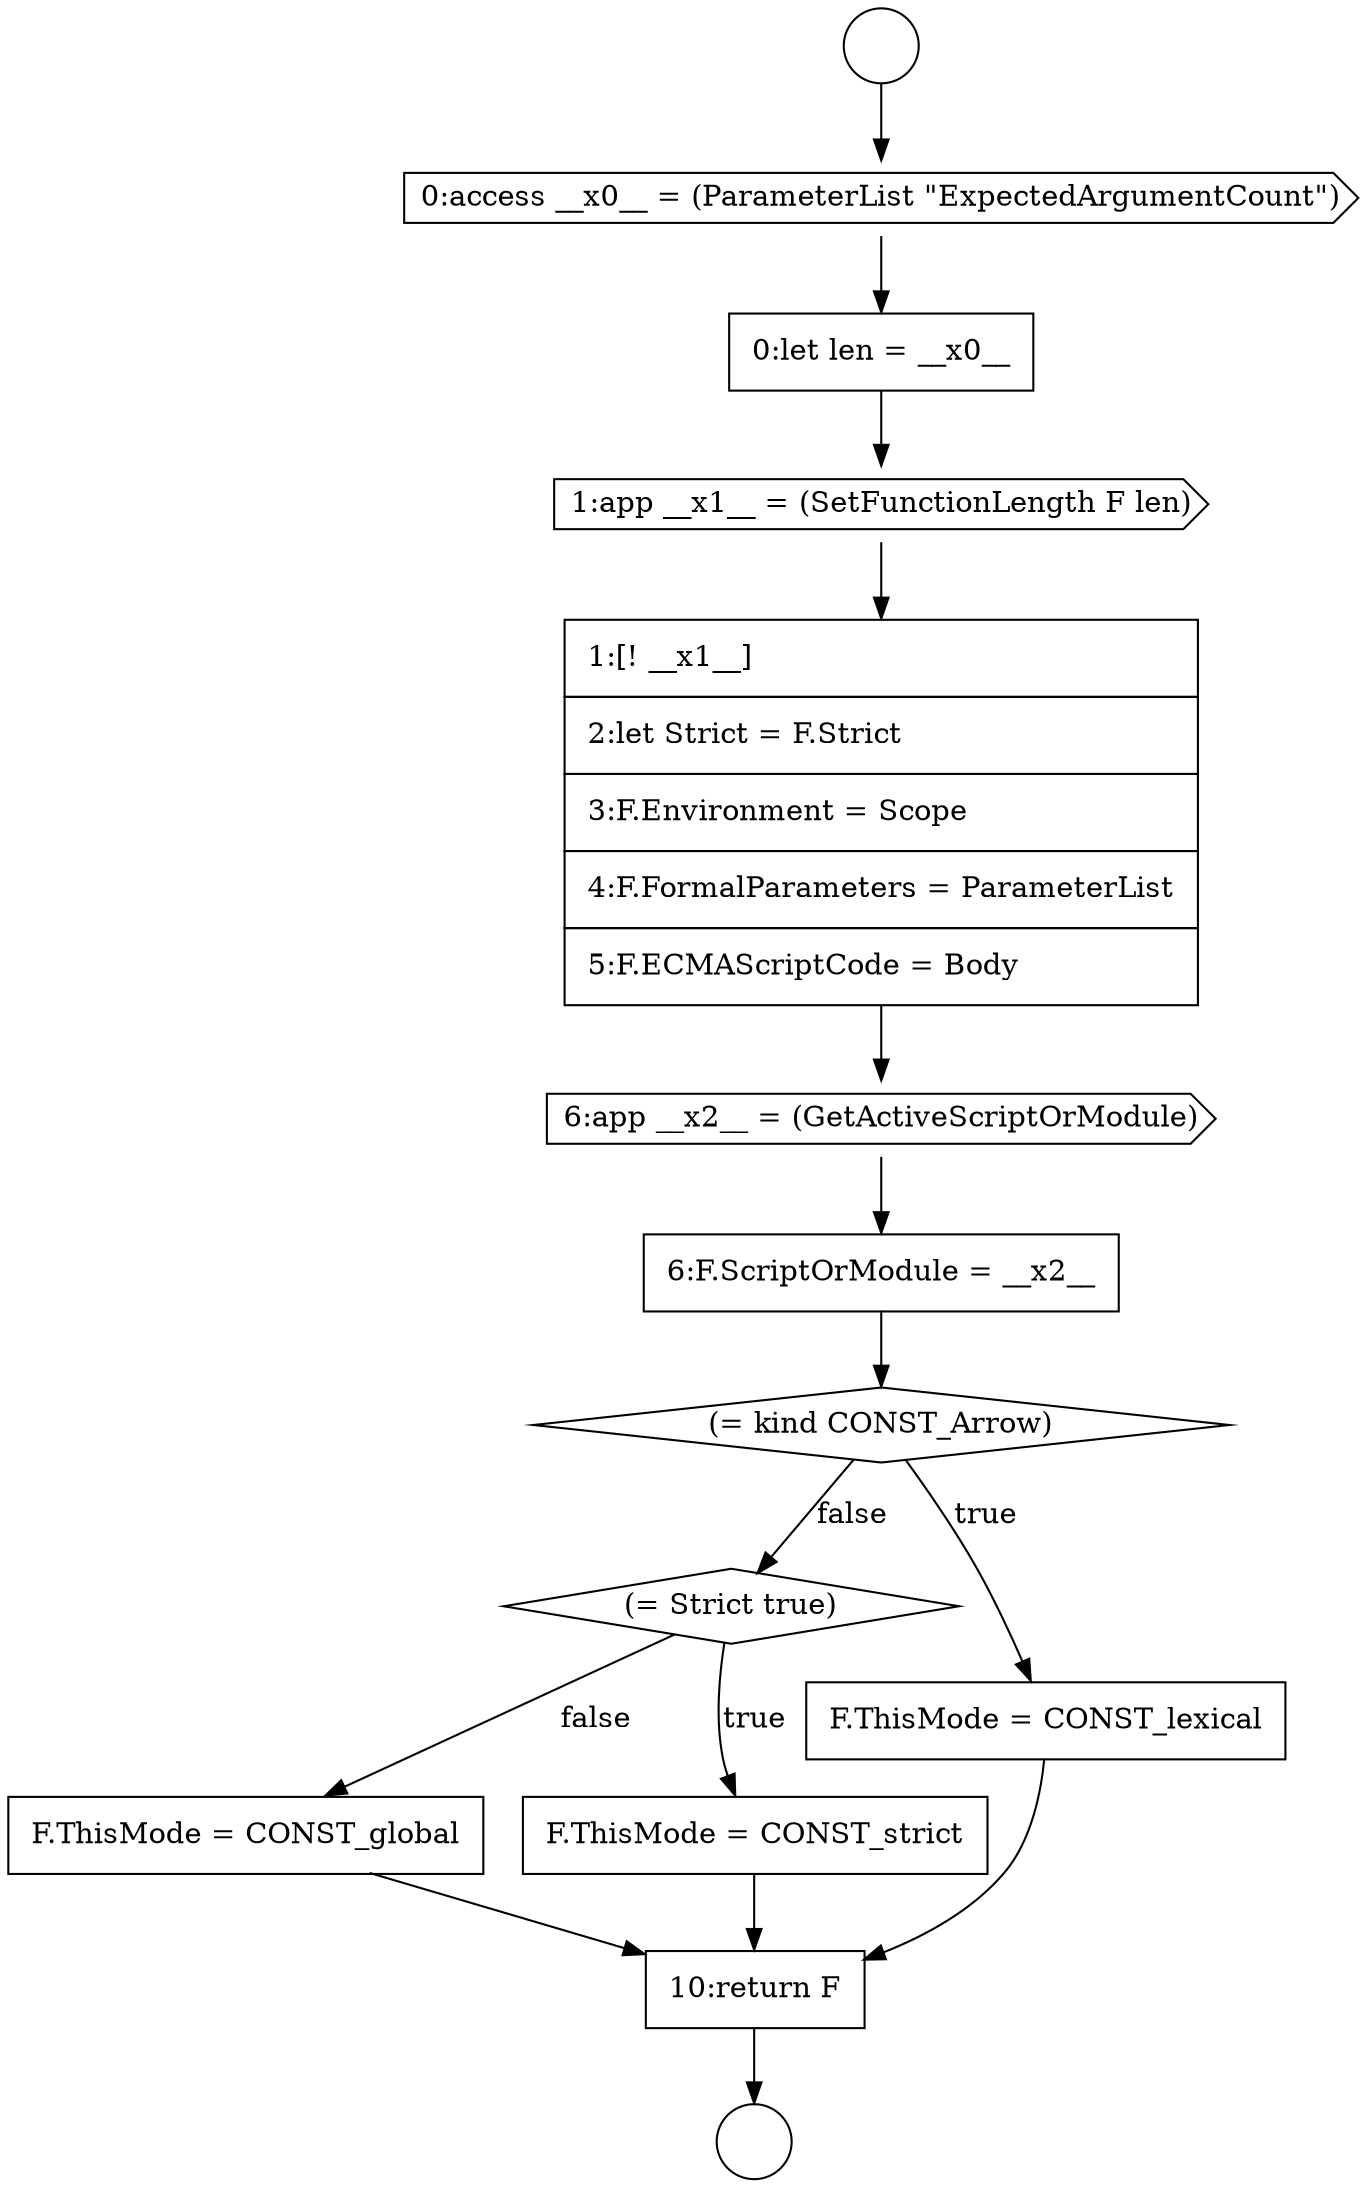 digraph {
  node2014 [shape=cds, label=<<font color="black">0:access __x0__ = (ParameterList &quot;ExpectedArgumentCount&quot;)</font>> color="black" fillcolor="white" style=filled]
  node2020 [shape=diamond, label=<<font color="black">(= kind CONST_Arrow)</font>> color="black" fillcolor="white" style=filled]
  node2024 [shape=none, margin=0, label=<<font color="black">
    <table border="0" cellborder="1" cellspacing="0" cellpadding="10">
      <tr><td align="left">F.ThisMode = CONST_global</td></tr>
    </table>
  </font>> color="black" fillcolor="white" style=filled]
  node2017 [shape=none, margin=0, label=<<font color="black">
    <table border="0" cellborder="1" cellspacing="0" cellpadding="10">
      <tr><td align="left">1:[! __x1__]</td></tr>
      <tr><td align="left">2:let Strict = F.Strict</td></tr>
      <tr><td align="left">3:F.Environment = Scope</td></tr>
      <tr><td align="left">4:F.FormalParameters = ParameterList</td></tr>
      <tr><td align="left">5:F.ECMAScriptCode = Body</td></tr>
    </table>
  </font>> color="black" fillcolor="white" style=filled]
  node2015 [shape=none, margin=0, label=<<font color="black">
    <table border="0" cellborder="1" cellspacing="0" cellpadding="10">
      <tr><td align="left">0:let len = __x0__</td></tr>
    </table>
  </font>> color="black" fillcolor="white" style=filled]
  node2023 [shape=none, margin=0, label=<<font color="black">
    <table border="0" cellborder="1" cellspacing="0" cellpadding="10">
      <tr><td align="left">F.ThisMode = CONST_strict</td></tr>
    </table>
  </font>> color="black" fillcolor="white" style=filled]
  node2016 [shape=cds, label=<<font color="black">1:app __x1__ = (SetFunctionLength F len)</font>> color="black" fillcolor="white" style=filled]
  node2025 [shape=none, margin=0, label=<<font color="black">
    <table border="0" cellborder="1" cellspacing="0" cellpadding="10">
      <tr><td align="left">10:return F</td></tr>
    </table>
  </font>> color="black" fillcolor="white" style=filled]
  node2022 [shape=diamond, label=<<font color="black">(= Strict true)</font>> color="black" fillcolor="white" style=filled]
  node2012 [shape=circle label=" " color="black" fillcolor="white" style=filled]
  node2013 [shape=circle label=" " color="black" fillcolor="white" style=filled]
  node2019 [shape=none, margin=0, label=<<font color="black">
    <table border="0" cellborder="1" cellspacing="0" cellpadding="10">
      <tr><td align="left">6:F.ScriptOrModule = __x2__</td></tr>
    </table>
  </font>> color="black" fillcolor="white" style=filled]
  node2021 [shape=none, margin=0, label=<<font color="black">
    <table border="0" cellborder="1" cellspacing="0" cellpadding="10">
      <tr><td align="left">F.ThisMode = CONST_lexical</td></tr>
    </table>
  </font>> color="black" fillcolor="white" style=filled]
  node2018 [shape=cds, label=<<font color="black">6:app __x2__ = (GetActiveScriptOrModule)</font>> color="black" fillcolor="white" style=filled]
  node2023 -> node2025 [ color="black"]
  node2025 -> node2013 [ color="black"]
  node2017 -> node2018 [ color="black"]
  node2015 -> node2016 [ color="black"]
  node2019 -> node2020 [ color="black"]
  node2014 -> node2015 [ color="black"]
  node2016 -> node2017 [ color="black"]
  node2021 -> node2025 [ color="black"]
  node2012 -> node2014 [ color="black"]
  node2018 -> node2019 [ color="black"]
  node2024 -> node2025 [ color="black"]
  node2022 -> node2023 [label=<<font color="black">true</font>> color="black"]
  node2022 -> node2024 [label=<<font color="black">false</font>> color="black"]
  node2020 -> node2021 [label=<<font color="black">true</font>> color="black"]
  node2020 -> node2022 [label=<<font color="black">false</font>> color="black"]
}
